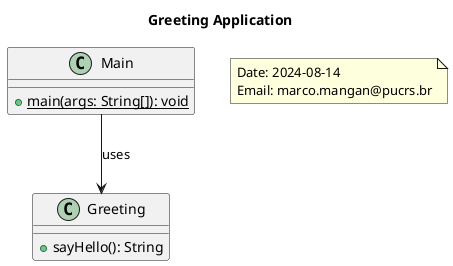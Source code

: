 @startuml

title Greeting Application

class Greeting {
    +sayHello(): String
}

class Main {
    +{static} main(args: String[]): void
}

Main --> Greeting : uses

note as N1
  Date: 2024-08-14
  Email: marco.mangan@pucrs.br
end note

@enduml